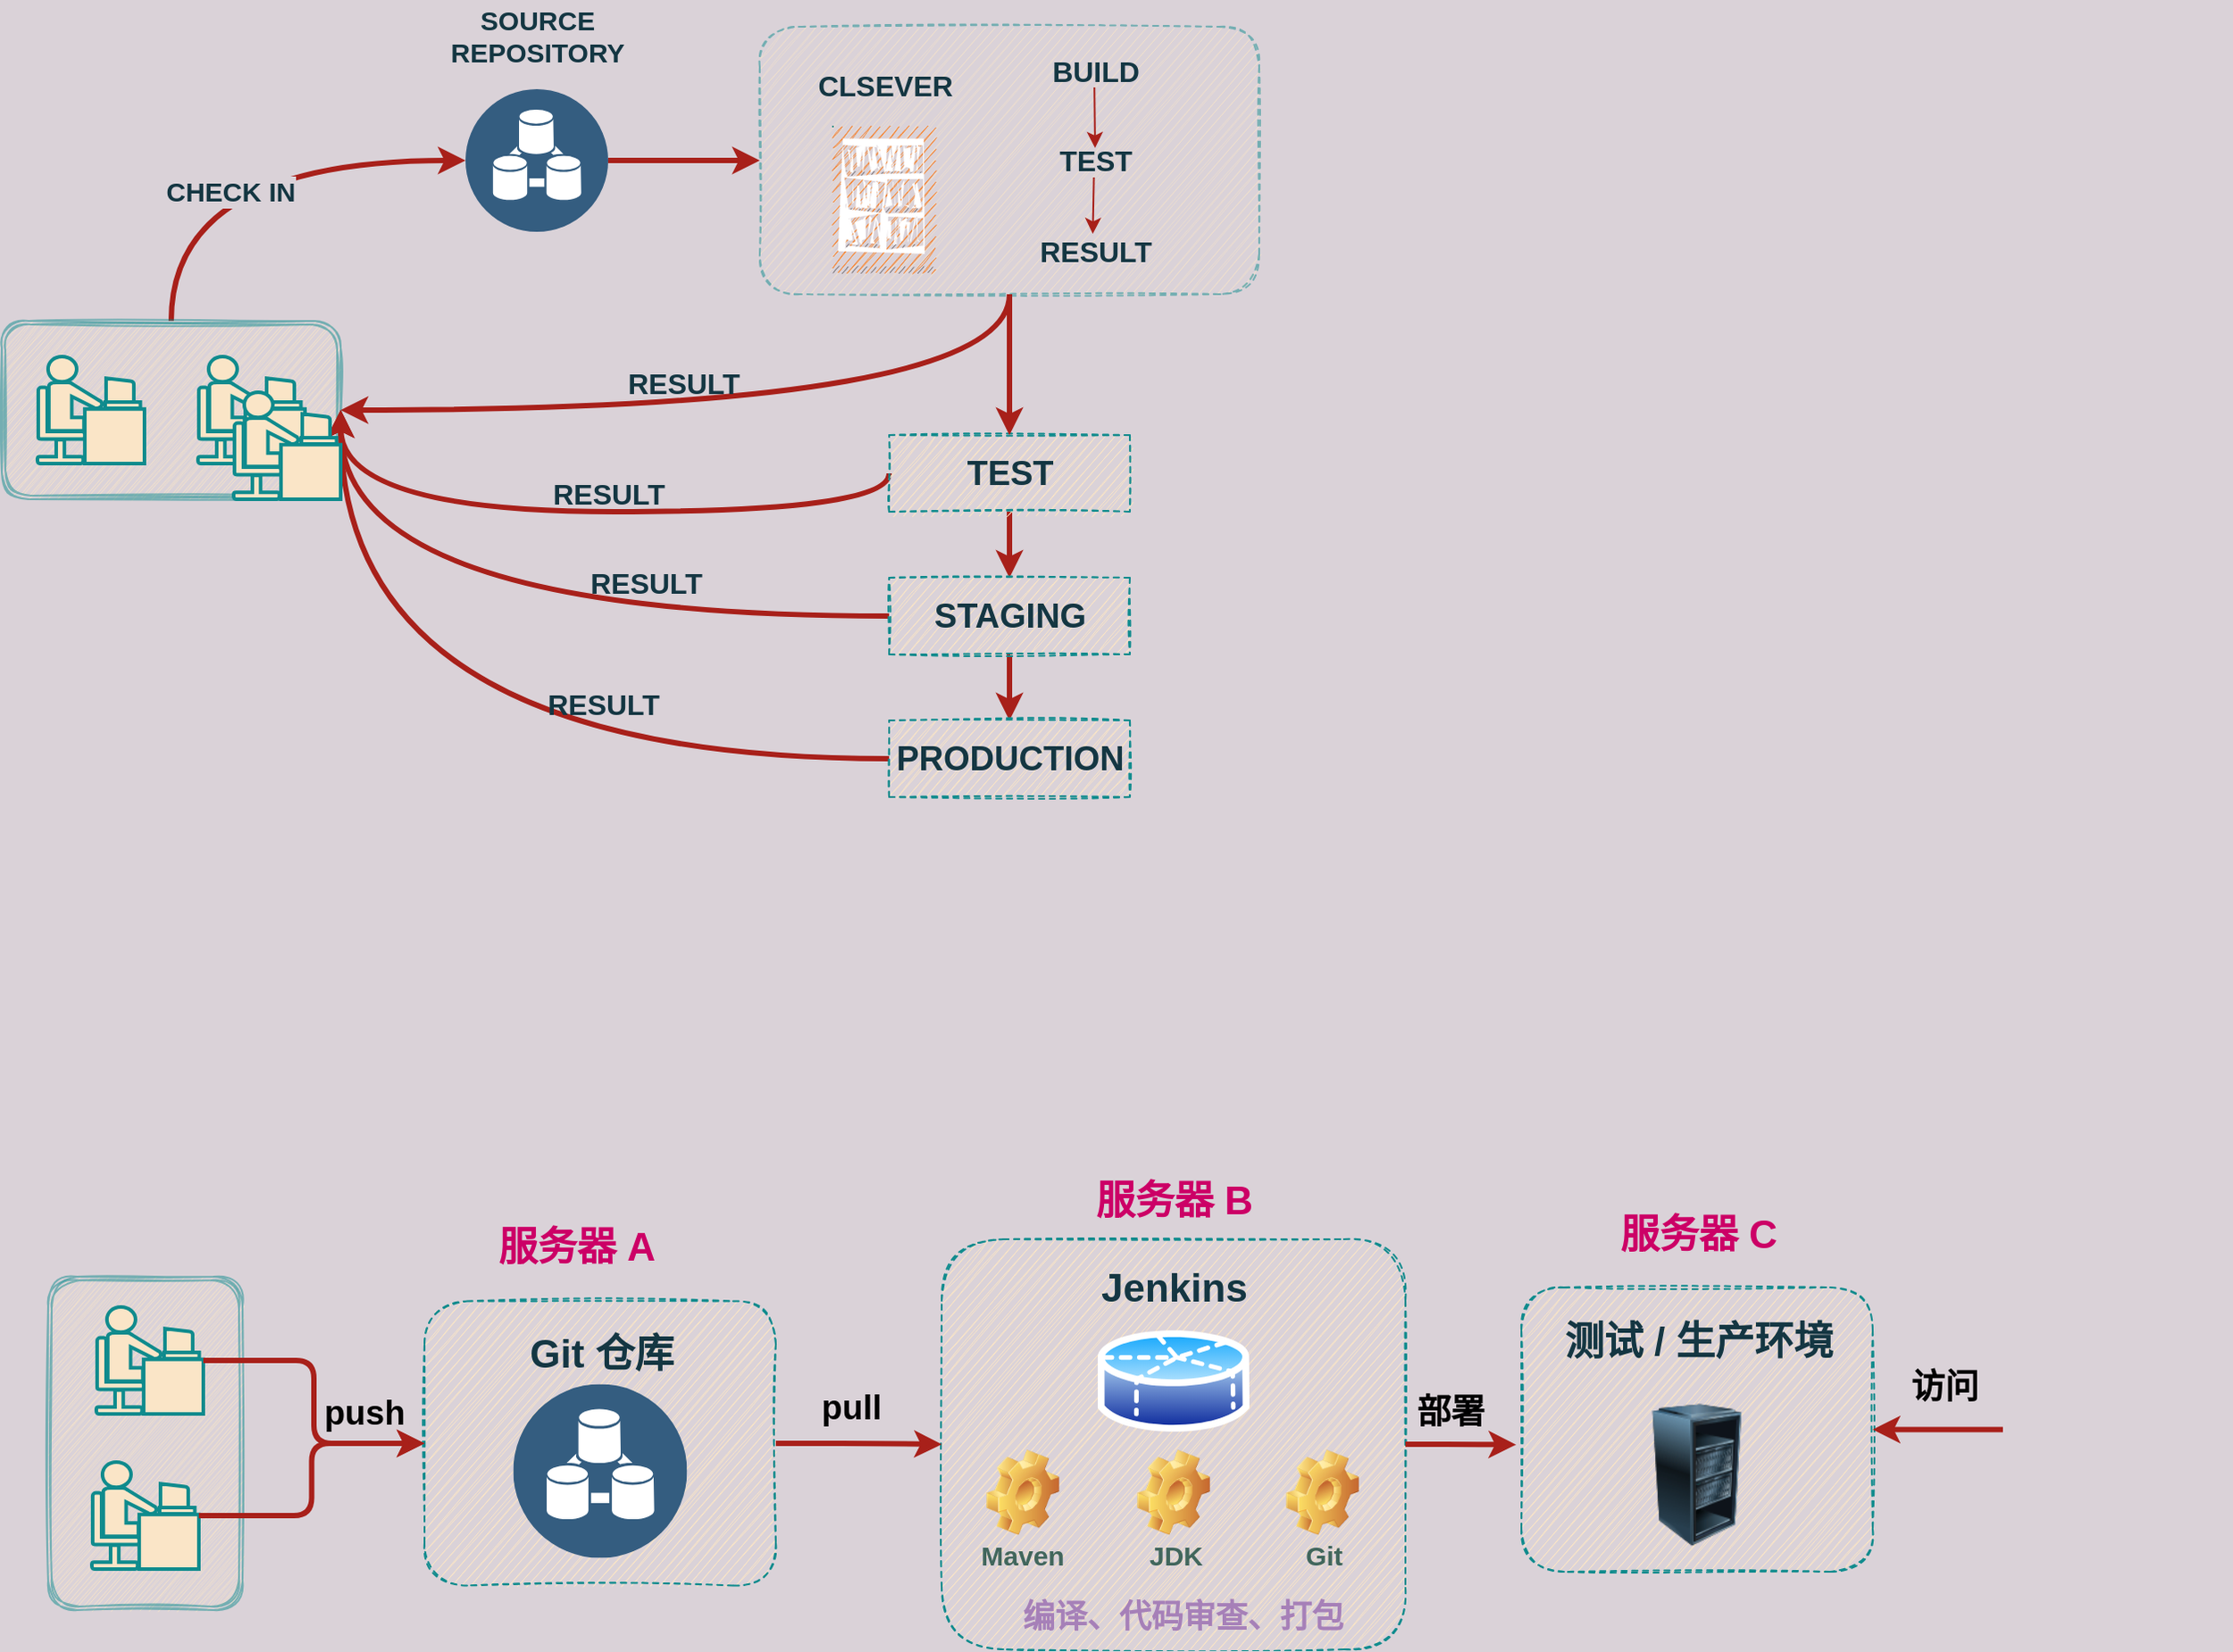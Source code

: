 <mxfile version="13.10.0" type="github">
  <diagram id="GHz9nNZ9IIZGSt0H2ciL" name="第 1 页">
    <mxGraphModel dx="1673" dy="946" grid="0" gridSize="10" guides="1" tooltips="1" connect="1" arrows="1" fold="1" page="1" pageScale="1" pageWidth="827" pageHeight="1169" background="#DAD2D8" math="0" shadow="0">
      <root>
        <mxCell id="0" />
        <mxCell id="1" parent="0" />
        <mxCell id="L6uiKgAgkNkLQAsuU1uR-5" style="edgeStyle=orthogonalEdgeStyle;rounded=0;orthogonalLoop=1;jettySize=auto;html=1;exitX=0.5;exitY=0;exitDx=0;exitDy=0;entryX=0;entryY=0.5;entryDx=0;entryDy=0;curved=1;labelBackgroundColor=#DAD2D8;strokeColor=#A8201A;fontColor=#143642;strokeWidth=3;" edge="1" parent="1" source="L6uiKgAgkNkLQAsuU1uR-4" target="L6uiKgAgkNkLQAsuU1uR-3">
          <mxGeometry relative="1" as="geometry" />
        </mxCell>
        <mxCell id="L6uiKgAgkNkLQAsuU1uR-6" value="CHECK IN" style="edgeLabel;html=1;align=center;verticalAlign=middle;resizable=0;points=[];fontStyle=1;fontSize=15;labelBackgroundColor=#DAD2D8;fontColor=#143642;" vertex="1" connectable="0" parent="L6uiKgAgkNkLQAsuU1uR-5">
          <mxGeometry x="-0.036" y="-17" relative="1" as="geometry">
            <mxPoint as="offset" />
          </mxGeometry>
        </mxCell>
        <mxCell id="L6uiKgAgkNkLQAsuU1uR-4" value="" style="shape=ext;double=1;rounded=1;whiteSpace=wrap;html=1;glass=0;sketch=1;perimeterSpacing=0;opacity=50;strokeColor=#0F8B8D;fillColor=#FAE5C7;fontColor=#143642;" vertex="1" parent="1">
          <mxGeometry x="40" y="270" width="190" height="100" as="geometry" />
        </mxCell>
        <mxCell id="L6uiKgAgkNkLQAsuU1uR-1" value="" style="shape=mxgraph.cisco.people.androgenous_person;html=1;pointerEvents=1;dashed=0;fillColor=#FAE5C7;strokeColor=#0F8B8D;strokeWidth=2;verticalLabelPosition=bottom;verticalAlign=top;align=center;outlineConnect=0;fontColor=#143642;" vertex="1" parent="1">
          <mxGeometry x="60" y="290" width="60" height="60" as="geometry" />
        </mxCell>
        <mxCell id="L6uiKgAgkNkLQAsuU1uR-2" value="" style="shape=mxgraph.cisco.people.androgenous_person;html=1;pointerEvents=1;dashed=0;fillColor=#FAE5C7;strokeColor=#0F8B8D;strokeWidth=2;verticalLabelPosition=bottom;verticalAlign=top;align=center;outlineConnect=0;fontColor=#143642;" vertex="1" parent="1">
          <mxGeometry x="150" y="290" width="60" height="60" as="geometry" />
        </mxCell>
        <mxCell id="L6uiKgAgkNkLQAsuU1uR-20" style="edgeStyle=none;rounded=1;sketch=0;orthogonalLoop=1;jettySize=auto;html=1;exitX=1;exitY=0.5;exitDx=0;exitDy=0;strokeColor=#A8201A;fillColor=#FAE5C7;fontColor=#143642;entryX=0;entryY=0.5;entryDx=0;entryDy=0;strokeWidth=3;" edge="1" parent="1" source="L6uiKgAgkNkLQAsuU1uR-3" target="L6uiKgAgkNkLQAsuU1uR-7">
          <mxGeometry relative="1" as="geometry">
            <mxPoint x="465.833" y="180" as="targetPoint" />
          </mxGeometry>
        </mxCell>
        <mxCell id="L6uiKgAgkNkLQAsuU1uR-3" value="" style="aspect=fixed;perimeter=ellipsePerimeter;html=1;align=center;shadow=0;dashed=0;fontColor=#143642;fontSize=12;spacingTop=3;image;image=img/lib/ibm/data/device_registry.svg;labelBackgroundColor=#DAD2D8;fillColor=#FAE5C7;strokeColor=#0F8B8D;" vertex="1" parent="1">
          <mxGeometry x="300" y="140" width="80" height="80" as="geometry" />
        </mxCell>
        <mxCell id="L6uiKgAgkNkLQAsuU1uR-8" value="SOURCE&lt;br&gt;REPOSITORY" style="text;html=1;align=center;verticalAlign=middle;resizable=0;points=[];autosize=1;fontSize=15;fontStyle=1;fontColor=#143642;" vertex="1" parent="1">
          <mxGeometry x="285" y="90" width="110" height="40" as="geometry" />
        </mxCell>
        <mxCell id="L6uiKgAgkNkLQAsuU1uR-19" value="" style="group" vertex="1" connectable="0" parent="1">
          <mxGeometry x="465" y="105" width="280" height="150" as="geometry" />
        </mxCell>
        <mxCell id="L6uiKgAgkNkLQAsuU1uR-7" value="" style="rounded=1;whiteSpace=wrap;html=1;glass=0;sketch=1;fontSize=15;opacity=50;strokeColor=#0F8B8D;fillColor=#FAE5C7;fontColor=#143642;dashed=1;" vertex="1" parent="L6uiKgAgkNkLQAsuU1uR-19">
          <mxGeometry width="280" height="150" as="geometry" />
        </mxCell>
        <mxCell id="L6uiKgAgkNkLQAsuU1uR-9" value="" style="outlineConnect=0;dashed=0;verticalLabelPosition=bottom;verticalAlign=top;align=center;html=1;shape=mxgraph.aws3.ecr_registry;fillColor=#F58534;gradientColor=none;rounded=0;sketch=1;strokeColor=#0F8B8D;fontColor=#143642;" vertex="1" parent="L6uiKgAgkNkLQAsuU1uR-19">
          <mxGeometry x="41" y="56" width="57" height="82" as="geometry" />
        </mxCell>
        <mxCell id="L6uiKgAgkNkLQAsuU1uR-14" value="" style="rounded=1;sketch=0;orthogonalLoop=1;jettySize=auto;html=1;strokeColor=#A8201A;fillColor=#FAE5C7;fontColor=#143642;" edge="1" parent="L6uiKgAgkNkLQAsuU1uR-19" source="L6uiKgAgkNkLQAsuU1uR-10">
          <mxGeometry relative="1" as="geometry">
            <mxPoint x="188" y="68" as="targetPoint" />
          </mxGeometry>
        </mxCell>
        <mxCell id="L6uiKgAgkNkLQAsuU1uR-10" value="&lt;b&gt;&lt;font style=&quot;font-size: 16px&quot;&gt;BUILD&lt;/font&gt;&lt;/b&gt;" style="text;html=1;align=center;verticalAlign=middle;resizable=0;points=[];autosize=1;fontColor=#143642;" vertex="1" parent="L6uiKgAgkNkLQAsuU1uR-19">
          <mxGeometry x="158" y="15" width="59" height="19" as="geometry" />
        </mxCell>
        <mxCell id="L6uiKgAgkNkLQAsuU1uR-11" value="&lt;b&gt;&lt;font style=&quot;font-size: 16px&quot;&gt;TEST&lt;/font&gt;&lt;/b&gt;" style="text;html=1;align=center;verticalAlign=middle;resizable=0;points=[];autosize=1;fontColor=#143642;" vertex="1" parent="L6uiKgAgkNkLQAsuU1uR-19">
          <mxGeometry x="162" y="65.5" width="51" height="19" as="geometry" />
        </mxCell>
        <mxCell id="L6uiKgAgkNkLQAsuU1uR-12" value="&lt;b&gt;&lt;font style=&quot;font-size: 16px&quot;&gt;RESULT&lt;/font&gt;&lt;/b&gt;" style="text;html=1;align=center;verticalAlign=middle;resizable=0;points=[];autosize=1;fontColor=#143642;" vertex="1" parent="L6uiKgAgkNkLQAsuU1uR-19">
          <mxGeometry x="151" y="116" width="73" height="19" as="geometry" />
        </mxCell>
        <mxCell id="L6uiKgAgkNkLQAsuU1uR-16" value="" style="rounded=1;sketch=0;orthogonalLoop=1;jettySize=auto;html=1;strokeColor=#A8201A;fillColor=#FAE5C7;fontColor=#143642;entryX=0.489;entryY=0.009;entryDx=0;entryDy=0;entryPerimeter=0;" edge="1" parent="L6uiKgAgkNkLQAsuU1uR-19" source="L6uiKgAgkNkLQAsuU1uR-11" target="L6uiKgAgkNkLQAsuU1uR-12">
          <mxGeometry relative="1" as="geometry" />
        </mxCell>
        <mxCell id="L6uiKgAgkNkLQAsuU1uR-18" value="&lt;b&gt;&lt;font style=&quot;font-size: 16px&quot;&gt;CLSEVER&lt;/font&gt;&lt;/b&gt;" style="text;html=1;align=center;verticalAlign=middle;resizable=0;points=[];autosize=1;fontColor=#143642;" vertex="1" parent="L6uiKgAgkNkLQAsuU1uR-19">
          <mxGeometry x="26.5" y="23.5" width="86" height="19" as="geometry" />
        </mxCell>
        <mxCell id="L6uiKgAgkNkLQAsuU1uR-21" style="edgeStyle=orthogonalEdgeStyle;rounded=1;sketch=0;orthogonalLoop=1;jettySize=auto;html=1;exitX=0.5;exitY=1;exitDx=0;exitDy=0;entryX=1;entryY=0.5;entryDx=0;entryDy=0;strokeColor=#A8201A;fillColor=#FAE5C7;fontColor=#143642;curved=1;strokeWidth=3;" edge="1" parent="1" source="L6uiKgAgkNkLQAsuU1uR-7" target="L6uiKgAgkNkLQAsuU1uR-4">
          <mxGeometry relative="1" as="geometry">
            <Array as="points">
              <mxPoint x="605" y="320" />
            </Array>
          </mxGeometry>
        </mxCell>
        <mxCell id="L6uiKgAgkNkLQAsuU1uR-24" value="RESULT" style="edgeLabel;html=1;align=center;verticalAlign=middle;resizable=0;points=[];fontColor=#143642;labelBackgroundColor=none;fontStyle=1;fontSize=16;" vertex="1" connectable="0" parent="L6uiKgAgkNkLQAsuU1uR-21">
          <mxGeometry x="0.08" y="-9" relative="1" as="geometry">
            <mxPoint x="-10.5" y="-6" as="offset" />
          </mxGeometry>
        </mxCell>
        <mxCell id="L6uiKgAgkNkLQAsuU1uR-28" style="edgeStyle=orthogonalEdgeStyle;curved=1;rounded=1;sketch=0;orthogonalLoop=1;jettySize=auto;html=1;exitX=0.5;exitY=1;exitDx=0;exitDy=0;entryX=0.5;entryY=0;entryDx=0;entryDy=0;strokeColor=#A8201A;fillColor=#FAE5C7;fontSize=16;fontColor=#143642;strokeWidth=3;" edge="1" parent="1" source="L6uiKgAgkNkLQAsuU1uR-25" target="L6uiKgAgkNkLQAsuU1uR-26">
          <mxGeometry relative="1" as="geometry" />
        </mxCell>
        <mxCell id="L6uiKgAgkNkLQAsuU1uR-33" style="rounded=1;sketch=0;orthogonalLoop=1;jettySize=auto;html=1;exitX=0;exitY=0.5;exitDx=0;exitDy=0;entryX=1;entryY=0.5;entryDx=0;entryDy=0;strokeColor=#A8201A;fillColor=#FAE5C7;fontSize=16;fontColor=#143642;edgeStyle=orthogonalEdgeStyle;elbow=vertical;curved=1;strokeWidth=3;" edge="1" parent="1" source="L6uiKgAgkNkLQAsuU1uR-25" target="L6uiKgAgkNkLQAsuU1uR-4">
          <mxGeometry relative="1" as="geometry">
            <Array as="points">
              <mxPoint x="538" y="377" />
              <mxPoint x="230" y="377" />
            </Array>
          </mxGeometry>
        </mxCell>
        <mxCell id="L6uiKgAgkNkLQAsuU1uR-36" value="&lt;span style=&quot;font-weight: 700;&quot;&gt;RESULT&lt;/span&gt;" style="edgeLabel;html=1;align=center;verticalAlign=middle;resizable=0;points=[];fontSize=16;fontColor=#143642;labelBackgroundColor=none;" vertex="1" connectable="0" parent="L6uiKgAgkNkLQAsuU1uR-33">
          <mxGeometry x="-0.047" y="-1" relative="1" as="geometry">
            <mxPoint x="5.17" y="-9" as="offset" />
          </mxGeometry>
        </mxCell>
        <mxCell id="L6uiKgAgkNkLQAsuU1uR-25" value="&lt;b&gt;&lt;font style=&quot;font-size: 19px&quot;&gt;TEST&lt;/font&gt;&lt;/b&gt;" style="rounded=0;whiteSpace=wrap;html=1;dashed=1;labelBackgroundColor=none;sketch=1;strokeColor=#0F8B8D;fillColor=#FAE5C7;fontSize=16;fontColor=#143642;" vertex="1" parent="1">
          <mxGeometry x="537.5" y="334" width="135" height="43" as="geometry" />
        </mxCell>
        <mxCell id="L6uiKgAgkNkLQAsuU1uR-29" style="edgeStyle=orthogonalEdgeStyle;curved=1;rounded=1;sketch=0;orthogonalLoop=1;jettySize=auto;html=1;exitX=0.5;exitY=1;exitDx=0;exitDy=0;entryX=0.5;entryY=0;entryDx=0;entryDy=0;strokeColor=#A8201A;fillColor=#FAE5C7;fontSize=16;fontColor=#143642;strokeWidth=3;" edge="1" parent="1" source="L6uiKgAgkNkLQAsuU1uR-26" target="L6uiKgAgkNkLQAsuU1uR-27">
          <mxGeometry relative="1" as="geometry" />
        </mxCell>
        <mxCell id="L6uiKgAgkNkLQAsuU1uR-34" style="edgeStyle=orthogonalEdgeStyle;curved=1;rounded=1;sketch=0;orthogonalLoop=1;jettySize=auto;html=1;exitX=0;exitY=0.5;exitDx=0;exitDy=0;entryX=1;entryY=0.5;entryDx=0;entryDy=0;strokeColor=#A8201A;fillColor=#FAE5C7;fontSize=16;fontColor=#143642;strokeWidth=3;" edge="1" parent="1" source="L6uiKgAgkNkLQAsuU1uR-26" target="L6uiKgAgkNkLQAsuU1uR-4">
          <mxGeometry relative="1" as="geometry">
            <Array as="points">
              <mxPoint x="230" y="436" />
            </Array>
          </mxGeometry>
        </mxCell>
        <mxCell id="L6uiKgAgkNkLQAsuU1uR-37" value="&lt;span style=&quot;font-weight: 700;&quot;&gt;RESULT&lt;/span&gt;" style="edgeLabel;html=1;align=center;verticalAlign=middle;resizable=0;points=[];fontSize=16;fontColor=#143642;labelBackgroundColor=none;" vertex="1" connectable="0" parent="L6uiKgAgkNkLQAsuU1uR-34">
          <mxGeometry x="-0.342" y="-10" relative="1" as="geometry">
            <mxPoint x="2.67" y="-8.5" as="offset" />
          </mxGeometry>
        </mxCell>
        <mxCell id="L6uiKgAgkNkLQAsuU1uR-26" value="&lt;b&gt;&lt;font style=&quot;font-size: 19px&quot;&gt;STAGING&lt;/font&gt;&lt;/b&gt;" style="rounded=0;whiteSpace=wrap;html=1;dashed=1;labelBackgroundColor=none;sketch=1;strokeColor=#0F8B8D;fillColor=#FAE5C7;fontSize=16;fontColor=#143642;" vertex="1" parent="1">
          <mxGeometry x="537.5" y="414" width="135" height="43" as="geometry" />
        </mxCell>
        <mxCell id="L6uiKgAgkNkLQAsuU1uR-35" style="edgeStyle=orthogonalEdgeStyle;curved=1;rounded=1;sketch=0;orthogonalLoop=1;jettySize=auto;html=1;exitX=0;exitY=0.5;exitDx=0;exitDy=0;entryX=1;entryY=0.5;entryDx=0;entryDy=0;strokeColor=#A8201A;fillColor=#FAE5C7;fontSize=16;fontColor=#143642;strokeWidth=3;" edge="1" parent="1" source="L6uiKgAgkNkLQAsuU1uR-27" target="L6uiKgAgkNkLQAsuU1uR-4">
          <mxGeometry relative="1" as="geometry">
            <Array as="points">
              <mxPoint x="230" y="516" />
            </Array>
          </mxGeometry>
        </mxCell>
        <mxCell id="L6uiKgAgkNkLQAsuU1uR-38" value="&lt;span style=&quot;font-weight: 700;&quot;&gt;RESULT&lt;/span&gt;" style="edgeLabel;html=1;align=center;verticalAlign=middle;resizable=0;points=[];fontSize=16;fontColor=#143642;labelBackgroundColor=none;" vertex="1" connectable="0" parent="L6uiKgAgkNkLQAsuU1uR-35">
          <mxGeometry x="-0.394" y="-18" relative="1" as="geometry">
            <mxPoint x="-8" y="-12.5" as="offset" />
          </mxGeometry>
        </mxCell>
        <mxCell id="L6uiKgAgkNkLQAsuU1uR-27" value="&lt;span style=&quot;font-size: 19px&quot;&gt;&lt;b&gt;PRODUCTION&lt;/b&gt;&lt;/span&gt;" style="rounded=0;whiteSpace=wrap;html=1;dashed=1;labelBackgroundColor=none;sketch=1;strokeColor=#0F8B8D;fillColor=#FAE5C7;fontSize=16;fontColor=#143642;" vertex="1" parent="1">
          <mxGeometry x="537.5" y="494" width="135" height="43" as="geometry" />
        </mxCell>
        <mxCell id="L6uiKgAgkNkLQAsuU1uR-31" style="edgeStyle=orthogonalEdgeStyle;curved=1;rounded=1;sketch=0;orthogonalLoop=1;jettySize=auto;html=1;exitX=0.5;exitY=1;exitDx=0;exitDy=0;strokeColor=#A8201A;fillColor=#FAE5C7;fontSize=16;fontColor=#143642;strokeWidth=3;" edge="1" parent="1" source="L6uiKgAgkNkLQAsuU1uR-7" target="L6uiKgAgkNkLQAsuU1uR-25">
          <mxGeometry relative="1" as="geometry" />
        </mxCell>
        <mxCell id="L6uiKgAgkNkLQAsuU1uR-51" value="" style="shape=mxgraph.cisco.people.androgenous_person;html=1;pointerEvents=1;dashed=0;fillColor=#FAE5C7;strokeColor=#0F8B8D;strokeWidth=2;verticalLabelPosition=bottom;verticalAlign=top;align=center;outlineConnect=0;fontColor=#143642;" vertex="1" parent="1">
          <mxGeometry x="170" y="310" width="60" height="60" as="geometry" />
        </mxCell>
        <mxCell id="L6uiKgAgkNkLQAsuU1uR-52" value="" style="group" vertex="1" connectable="0" parent="1">
          <mxGeometry x="66" y="806" width="109" height="187" as="geometry" />
        </mxCell>
        <mxCell id="L6uiKgAgkNkLQAsuU1uR-49" value="" style="shape=ext;double=1;rounded=1;whiteSpace=wrap;html=1;glass=0;sketch=1;perimeterSpacing=0;opacity=50;strokeColor=#0F8B8D;fillColor=#FAE5C7;fontColor=#143642;" vertex="1" parent="L6uiKgAgkNkLQAsuU1uR-52">
          <mxGeometry width="109" height="187" as="geometry" />
        </mxCell>
        <mxCell id="L6uiKgAgkNkLQAsuU1uR-48" value="" style="shape=mxgraph.cisco.people.androgenous_person;html=1;pointerEvents=1;dashed=0;fillColor=#FAE5C7;strokeColor=#0F8B8D;strokeWidth=2;verticalLabelPosition=bottom;verticalAlign=top;align=center;outlineConnect=0;fontColor=#143642;" vertex="1" parent="L6uiKgAgkNkLQAsuU1uR-52">
          <mxGeometry x="27" y="17" width="60" height="60" as="geometry" />
        </mxCell>
        <mxCell id="L6uiKgAgkNkLQAsuU1uR-50" value="" style="shape=mxgraph.cisco.people.androgenous_person;html=1;pointerEvents=1;dashed=0;fillColor=#FAE5C7;strokeColor=#0F8B8D;strokeWidth=2;verticalLabelPosition=bottom;verticalAlign=top;align=center;outlineConnect=0;fontColor=#143642;" vertex="1" parent="L6uiKgAgkNkLQAsuU1uR-52">
          <mxGeometry x="24.5" y="104" width="60" height="60" as="geometry" />
        </mxCell>
        <mxCell id="L6uiKgAgkNkLQAsuU1uR-57" value="&lt;font style=&quot;font-size: 22px&quot;&gt;&lt;b&gt;服务器 A&lt;/b&gt;&lt;/font&gt;" style="text;html=1;align=center;verticalAlign=middle;resizable=0;points=[];autosize=1;fontSize=16;fontColor=#CC0066;" vertex="1" parent="1">
          <mxGeometry x="312.5" y="777" width="98" height="25" as="geometry" />
        </mxCell>
        <mxCell id="L6uiKgAgkNkLQAsuU1uR-58" value="" style="group" vertex="1" connectable="0" parent="1">
          <mxGeometry x="277" y="819.75" width="197" height="159.5" as="geometry" />
        </mxCell>
        <mxCell id="L6uiKgAgkNkLQAsuU1uR-55" value="" style="rounded=1;whiteSpace=wrap;html=1;dashed=1;labelBackgroundColor=none;sketch=1;strokeColor=#0F8B8D;fillColor=#FAE5C7;fontSize=16;fontColor=#143642;" vertex="1" parent="L6uiKgAgkNkLQAsuU1uR-58">
          <mxGeometry width="197" height="159.5" as="geometry" />
        </mxCell>
        <mxCell id="L6uiKgAgkNkLQAsuU1uR-53" value="" style="aspect=fixed;perimeter=ellipsePerimeter;html=1;align=center;shadow=0;dashed=0;fontColor=#143642;fontSize=12;spacingTop=3;image;image=img/lib/ibm/data/device_registry.svg;labelBackgroundColor=#DAD2D8;fillColor=#FAE5C7;strokeColor=#0F8B8D;" vertex="1" parent="L6uiKgAgkNkLQAsuU1uR-58">
          <mxGeometry x="49.75" y="46.5" width="97.5" height="97.5" as="geometry" />
        </mxCell>
        <mxCell id="L6uiKgAgkNkLQAsuU1uR-56" value="&lt;font style=&quot;font-size: 22px&quot;&gt;&lt;b&gt;Git 仓库&lt;/b&gt;&lt;/font&gt;" style="text;html=1;align=center;verticalAlign=middle;resizable=0;points=[];autosize=1;fontSize=16;fontColor=#143642;" vertex="1" parent="L6uiKgAgkNkLQAsuU1uR-58">
          <mxGeometry x="53" y="18" width="91" height="25" as="geometry" />
        </mxCell>
        <mxCell id="L6uiKgAgkNkLQAsuU1uR-60" style="rounded=1;sketch=0;orthogonalLoop=1;jettySize=auto;html=1;exitX=1;exitY=0.5;exitDx=0;exitDy=0;exitPerimeter=0;strokeColor=#A8201A;strokeWidth=3;fillColor=#FAE5C7;fontSize=16;fontColor=#CC0066;edgeStyle=orthogonalEdgeStyle;" edge="1" parent="1" source="L6uiKgAgkNkLQAsuU1uR-48" target="L6uiKgAgkNkLQAsuU1uR-55">
          <mxGeometry relative="1" as="geometry" />
        </mxCell>
        <mxCell id="L6uiKgAgkNkLQAsuU1uR-61" style="rounded=1;sketch=0;orthogonalLoop=1;jettySize=auto;html=1;exitX=1;exitY=0.5;exitDx=0;exitDy=0;exitPerimeter=0;entryX=0;entryY=0.5;entryDx=0;entryDy=0;strokeColor=#A8201A;strokeWidth=3;fillColor=#FAE5C7;fontSize=16;fontColor=#CC0066;edgeStyle=orthogonalEdgeStyle;" edge="1" parent="1" source="L6uiKgAgkNkLQAsuU1uR-50" target="L6uiKgAgkNkLQAsuU1uR-55">
          <mxGeometry relative="1" as="geometry" />
        </mxCell>
        <mxCell id="L6uiKgAgkNkLQAsuU1uR-86" value="&lt;b&gt;&lt;font style=&quot;font-size: 19px&quot;&gt;push&lt;/font&gt;&lt;/b&gt;" style="edgeLabel;html=1;align=center;verticalAlign=middle;resizable=0;points=[];fontSize=15;labelBackgroundColor=none;" vertex="1" connectable="0" parent="L6uiKgAgkNkLQAsuU1uR-61">
          <mxGeometry x="0.416" y="2" relative="1" as="geometry">
            <mxPoint x="14.67" y="-14.5" as="offset" />
          </mxGeometry>
        </mxCell>
        <mxCell id="L6uiKgAgkNkLQAsuU1uR-85" value="" style="group" vertex="1" connectable="0" parent="1">
          <mxGeometry x="567" y="751" width="260" height="264" as="geometry" />
        </mxCell>
        <mxCell id="L6uiKgAgkNkLQAsuU1uR-62" value="&lt;font style=&quot;font-size: 22px&quot;&gt;&lt;b&gt;服务器 B&lt;/b&gt;&lt;/font&gt;" style="text;html=1;align=center;verticalAlign=middle;resizable=0;points=[];autosize=1;fontSize=16;fontColor=#CC0066;" vertex="1" parent="L6uiKgAgkNkLQAsuU1uR-85">
          <mxGeometry x="81" width="98" height="25" as="geometry" />
        </mxCell>
        <mxCell id="L6uiKgAgkNkLQAsuU1uR-63" value="" style="group;labelBorderColor=none;labelBackgroundColor=none;sketch=1;" vertex="1" connectable="0" parent="L6uiKgAgkNkLQAsuU1uR-85">
          <mxGeometry y="34" width="260" height="230" as="geometry" />
        </mxCell>
        <mxCell id="L6uiKgAgkNkLQAsuU1uR-64" value="" style="rounded=1;whiteSpace=wrap;html=1;dashed=1;labelBackgroundColor=none;sketch=1;strokeColor=#0F8B8D;fillColor=#FAE5C7;fontSize=16;fontColor=#143642;" vertex="1" parent="L6uiKgAgkNkLQAsuU1uR-63">
          <mxGeometry width="260" height="230" as="geometry" />
        </mxCell>
        <mxCell id="L6uiKgAgkNkLQAsuU1uR-66" value="&lt;font style=&quot;font-size: 22px&quot;&gt;&lt;b&gt;Jenkins&lt;/b&gt;&lt;/font&gt;" style="text;html=1;align=center;verticalAlign=middle;resizable=0;points=[];autosize=1;fontSize=16;fontColor=#143642;" vertex="1" parent="L6uiKgAgkNkLQAsuU1uR-63">
          <mxGeometry x="83.999" y="15.996" width="92" height="25" as="geometry" />
        </mxCell>
        <mxCell id="L6uiKgAgkNkLQAsuU1uR-68" value="" style="aspect=fixed;perimeter=ellipsePerimeter;html=1;align=center;shadow=0;dashed=0;spacingTop=3;image;image=img/lib/active_directory/database_partition_5.svg;rounded=0;labelBackgroundColor=none;sketch=1;strokeColor=#0F8B8D;fillColor=#FAE5C7;fontSize=16;fontColor=#CC0066;" vertex="1" parent="L6uiKgAgkNkLQAsuU1uR-63">
          <mxGeometry x="87.43" y="48" width="85.13" height="62.99" as="geometry" />
        </mxCell>
        <mxCell id="L6uiKgAgkNkLQAsuU1uR-74" value="" style="group" vertex="1" connectable="0" parent="L6uiKgAgkNkLQAsuU1uR-63">
          <mxGeometry x="16.96" y="117.99" width="57.0" height="70.0" as="geometry" />
        </mxCell>
        <mxCell id="L6uiKgAgkNkLQAsuU1uR-72" value="" style="shape=image;html=1;verticalLabelPosition=bottom;verticalAlign=top;imageAspect=1;aspect=fixed;image=img/clipart/Gear_128x128.png;rounded=0;dashed=1;labelBackgroundColor=none;sketch=1;strokeColor=#0F8B8D;fillColor=#FAE5C7;fontSize=16;fontColor=#000000;" vertex="1" parent="L6uiKgAgkNkLQAsuU1uR-74">
          <mxGeometry x="8.04" width="40.92" height="48" as="geometry" />
        </mxCell>
        <mxCell id="L6uiKgAgkNkLQAsuU1uR-73" value="&lt;span style=&quot;font-size: 15px;&quot;&gt;&lt;span style=&quot;font-size: 15px;&quot;&gt;Maven&lt;/span&gt;&lt;/span&gt;" style="text;html=1;align=center;verticalAlign=middle;resizable=0;points=[];autosize=1;fontSize=15;fontColor=#41665C;fontStyle=1" vertex="1" parent="L6uiKgAgkNkLQAsuU1uR-74">
          <mxGeometry y="48.0" width="57" height="22" as="geometry" />
        </mxCell>
        <mxCell id="L6uiKgAgkNkLQAsuU1uR-77" value="" style="group" vertex="1" connectable="0" parent="L6uiKgAgkNkLQAsuU1uR-63">
          <mxGeometry x="101.5" y="117.99" width="57.0" height="70.0" as="geometry" />
        </mxCell>
        <mxCell id="L6uiKgAgkNkLQAsuU1uR-78" value="" style="shape=image;html=1;verticalLabelPosition=bottom;verticalAlign=top;imageAspect=1;aspect=fixed;image=img/clipart/Gear_128x128.png;rounded=0;dashed=1;labelBackgroundColor=none;sketch=1;strokeColor=#0F8B8D;fillColor=#FAE5C7;fontSize=16;fontColor=#000000;" vertex="1" parent="L6uiKgAgkNkLQAsuU1uR-77">
          <mxGeometry x="8.04" width="40.92" height="48" as="geometry" />
        </mxCell>
        <mxCell id="L6uiKgAgkNkLQAsuU1uR-79" value="JDK" style="text;html=1;align=center;verticalAlign=middle;resizable=0;points=[];autosize=1;fontSize=15;fontColor=#41665C;fontStyle=1" vertex="1" parent="L6uiKgAgkNkLQAsuU1uR-77">
          <mxGeometry x="9" y="48.0" width="40" height="22" as="geometry" />
        </mxCell>
        <mxCell id="L6uiKgAgkNkLQAsuU1uR-80" value="" style="group" vertex="1" connectable="0" parent="L6uiKgAgkNkLQAsuU1uR-63">
          <mxGeometry x="185" y="117.99" width="57.0" height="70.0" as="geometry" />
        </mxCell>
        <mxCell id="L6uiKgAgkNkLQAsuU1uR-81" value="" style="shape=image;html=1;verticalLabelPosition=bottom;verticalAlign=top;imageAspect=1;aspect=fixed;image=img/clipart/Gear_128x128.png;rounded=0;dashed=1;labelBackgroundColor=none;sketch=1;strokeColor=#0F8B8D;fillColor=#FAE5C7;fontSize=16;fontColor=#000000;" vertex="1" parent="L6uiKgAgkNkLQAsuU1uR-80">
          <mxGeometry x="8.04" width="40.92" height="48" as="geometry" />
        </mxCell>
        <mxCell id="L6uiKgAgkNkLQAsuU1uR-82" value="&lt;span style=&quot;font-size: 15px&quot;&gt;&lt;span style=&quot;font-size: 15px&quot;&gt;Git&lt;/span&gt;&lt;/span&gt;" style="text;html=1;align=center;verticalAlign=middle;resizable=0;points=[];autosize=1;fontSize=15;fontColor=#41665C;fontStyle=1" vertex="1" parent="L6uiKgAgkNkLQAsuU1uR-80">
          <mxGeometry x="13" y="48.0" width="31" height="22" as="geometry" />
        </mxCell>
        <mxCell id="L6uiKgAgkNkLQAsuU1uR-83" value="&lt;font style=&quot;font-size: 18px&quot;&gt;&lt;b&gt;编译、代码审查、打包&lt;/b&gt;&lt;/font&gt;" style="text;html=1;align=center;verticalAlign=middle;resizable=0;points=[];autosize=1;fontSize=15;fontColor=#A680B8;" vertex="1" parent="L6uiKgAgkNkLQAsuU1uR-63">
          <mxGeometry x="40" y="200" width="190" height="23" as="geometry" />
        </mxCell>
        <mxCell id="L6uiKgAgkNkLQAsuU1uR-87" style="edgeStyle=orthogonalEdgeStyle;rounded=1;sketch=0;orthogonalLoop=1;jettySize=auto;html=1;exitX=1;exitY=0.5;exitDx=0;exitDy=0;entryX=0;entryY=0.5;entryDx=0;entryDy=0;strokeColor=#A8201A;strokeWidth=3;fillColor=#FAE5C7;fontSize=15;fontColor=#000000;" edge="1" parent="1" source="L6uiKgAgkNkLQAsuU1uR-55" target="L6uiKgAgkNkLQAsuU1uR-64">
          <mxGeometry relative="1" as="geometry" />
        </mxCell>
        <mxCell id="L6uiKgAgkNkLQAsuU1uR-89" value="&lt;b&gt;&lt;font style=&quot;font-size: 19px&quot;&gt;pull&lt;/font&gt;&lt;/b&gt;" style="edgeLabel;html=1;align=center;verticalAlign=middle;resizable=0;points=[];fontSize=15;labelBackgroundColor=none;" vertex="1" connectable="0" parent="1">
          <mxGeometry x="516.003" y="880.0" as="geometry" />
        </mxCell>
        <mxCell id="L6uiKgAgkNkLQAsuU1uR-90" value="&lt;font style=&quot;font-size: 22px&quot;&gt;&lt;b&gt;服务器 C&lt;/b&gt;&lt;/font&gt;" style="text;html=1;align=center;verticalAlign=middle;resizable=0;points=[];autosize=1;fontSize=16;fontColor=#CC0066;" vertex="1" parent="1">
          <mxGeometry x="941.5" y="770" width="98" height="25" as="geometry" />
        </mxCell>
        <mxCell id="L6uiKgAgkNkLQAsuU1uR-91" value="" style="group" vertex="1" connectable="0" parent="1">
          <mxGeometry x="892" y="812" width="197" height="159.5" as="geometry" />
        </mxCell>
        <mxCell id="L6uiKgAgkNkLQAsuU1uR-92" value="" style="rounded=1;whiteSpace=wrap;html=1;dashed=1;labelBackgroundColor=none;sketch=1;strokeColor=#0F8B8D;fillColor=#FAE5C7;fontSize=16;fontColor=#143642;" vertex="1" parent="L6uiKgAgkNkLQAsuU1uR-91">
          <mxGeometry width="197" height="159.5" as="geometry" />
        </mxCell>
        <mxCell id="L6uiKgAgkNkLQAsuU1uR-94" value="&lt;font style=&quot;font-size: 22px&quot;&gt;&lt;b&gt;测试 / 生产环境&lt;/b&gt;&lt;/font&gt;" style="text;html=1;align=center;verticalAlign=middle;resizable=0;points=[];autosize=1;fontSize=16;fontColor=#143642;" vertex="1" parent="L6uiKgAgkNkLQAsuU1uR-91">
          <mxGeometry x="19" y="18" width="160" height="25" as="geometry" />
        </mxCell>
        <mxCell id="L6uiKgAgkNkLQAsuU1uR-96" value="" style="image;html=1;image=img/lib/clip_art/computers/Server_Rack_Partial_128x128.png;rounded=0;dashed=1;labelBackgroundColor=none;sketch=1;strokeColor=#0F8B8D;fillColor=#FAE5C7;fontSize=15;fontColor=#000000;" vertex="1" parent="L6uiKgAgkNkLQAsuU1uR-91">
          <mxGeometry x="58.5" y="65.25" width="80" height="80" as="geometry" />
        </mxCell>
        <mxCell id="L6uiKgAgkNkLQAsuU1uR-97" style="edgeStyle=orthogonalEdgeStyle;rounded=1;sketch=0;orthogonalLoop=1;jettySize=auto;html=1;exitX=1;exitY=0.5;exitDx=0;exitDy=0;entryX=-0.015;entryY=0.553;entryDx=0;entryDy=0;entryPerimeter=0;strokeColor=#A8201A;strokeWidth=3;fillColor=#FAE5C7;fontSize=15;fontColor=#000000;" edge="1" parent="1" source="L6uiKgAgkNkLQAsuU1uR-64" target="L6uiKgAgkNkLQAsuU1uR-92">
          <mxGeometry relative="1" as="geometry" />
        </mxCell>
        <mxCell id="L6uiKgAgkNkLQAsuU1uR-98" value="&lt;b&gt;&lt;font style=&quot;font-size: 19px&quot;&gt;部署&lt;/font&gt;&lt;/b&gt;" style="edgeLabel;html=1;align=center;verticalAlign=middle;resizable=0;points=[];fontSize=15;labelBackgroundColor=none;" vertex="1" connectable="0" parent="1">
          <mxGeometry x="621.003" y="891.75" as="geometry">
            <mxPoint x="231" y="-10" as="offset" />
          </mxGeometry>
        </mxCell>
        <mxCell id="L6uiKgAgkNkLQAsuU1uR-101" style="edgeStyle=orthogonalEdgeStyle;rounded=1;sketch=0;orthogonalLoop=1;jettySize=auto;html=1;exitX=0;exitY=0.5;exitDx=0;exitDy=0;entryX=1;entryY=0.5;entryDx=0;entryDy=0;strokeColor=#A8201A;strokeWidth=3;fillColor=#FAE5C7;fontSize=15;fontColor=#000000;" edge="1" parent="1" source="L6uiKgAgkNkLQAsuU1uR-100" target="L6uiKgAgkNkLQAsuU1uR-92">
          <mxGeometry relative="1" as="geometry" />
        </mxCell>
        <mxCell id="L6uiKgAgkNkLQAsuU1uR-100" value="" style="shape=image;html=1;verticalAlign=top;verticalLabelPosition=bottom;labelBackgroundColor=#ffffff;imageAspect=0;aspect=fixed;image=https://cdn0.iconfinder.com/data/icons/education-340/100/Tilda_Icons_1ed_group-128.png;rounded=0;dashed=1;sketch=1;strokeColor=#0F8B8D;fillColor=#FAE5C7;fontSize=15;fontColor=#000000;" vertex="1" parent="1">
          <mxGeometry x="1162" y="827.75" width="128" height="128" as="geometry" />
        </mxCell>
        <mxCell id="L6uiKgAgkNkLQAsuU1uR-102" value="&lt;span style=&quot;font-size: 19px&quot;&gt;&lt;b&gt;访问&lt;/b&gt;&lt;/span&gt;" style="edgeLabel;html=1;align=center;verticalAlign=middle;resizable=0;points=[];fontSize=15;labelBackgroundColor=none;" vertex="1" connectable="0" parent="1">
          <mxGeometry x="529.003" y="897.0" as="geometry">
            <mxPoint x="600" y="-29" as="offset" />
          </mxGeometry>
        </mxCell>
      </root>
    </mxGraphModel>
  </diagram>
</mxfile>
